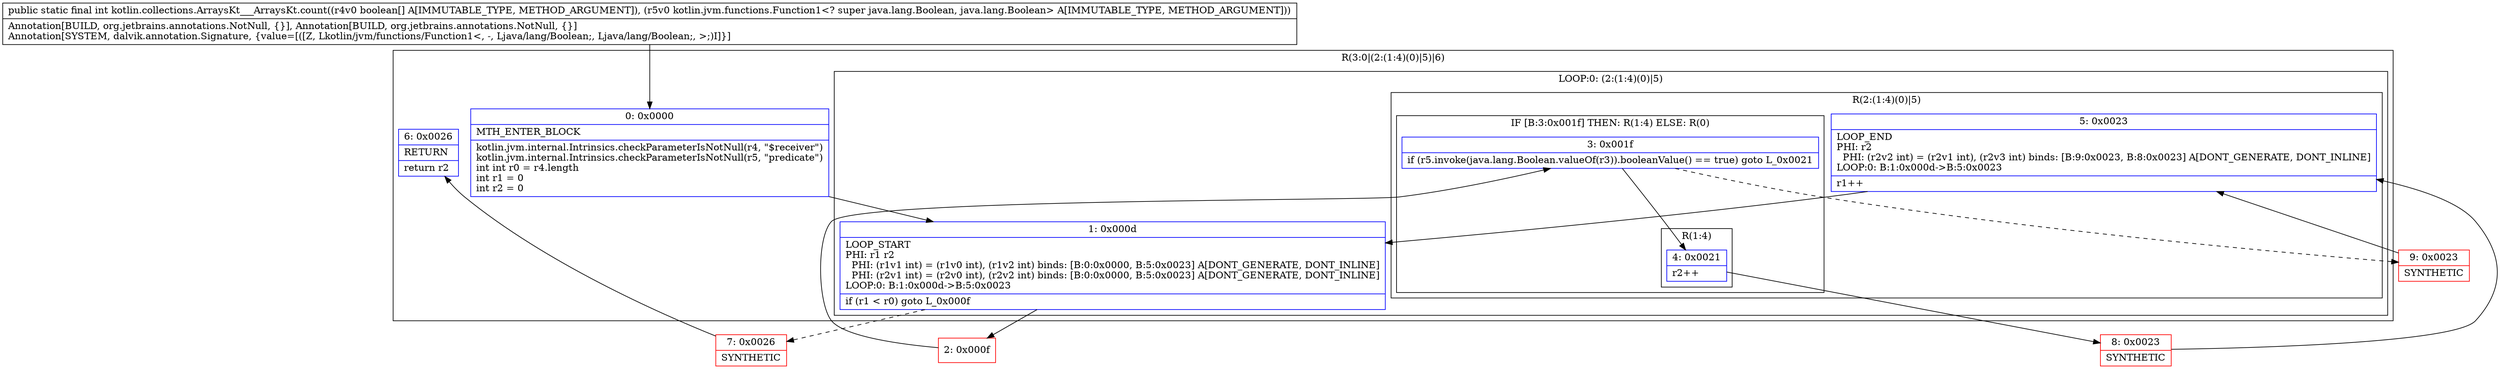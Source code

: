 digraph "CFG forkotlin.collections.ArraysKt___ArraysKt.count([ZLkotlin\/jvm\/functions\/Function1;)I" {
subgraph cluster_Region_2106223980 {
label = "R(3:0|(2:(1:4)(0)|5)|6)";
node [shape=record,color=blue];
Node_0 [shape=record,label="{0\:\ 0x0000|MTH_ENTER_BLOCK\l|kotlin.jvm.internal.Intrinsics.checkParameterIsNotNull(r4, \"$receiver\")\lkotlin.jvm.internal.Intrinsics.checkParameterIsNotNull(r5, \"predicate\")\lint int r0 = r4.length\lint r1 = 0\lint r2 = 0\l}"];
subgraph cluster_LoopRegion_2128094998 {
label = "LOOP:0: (2:(1:4)(0)|5)";
node [shape=record,color=blue];
Node_1 [shape=record,label="{1\:\ 0x000d|LOOP_START\lPHI: r1 r2 \l  PHI: (r1v1 int) = (r1v0 int), (r1v2 int) binds: [B:0:0x0000, B:5:0x0023] A[DONT_GENERATE, DONT_INLINE]\l  PHI: (r2v1 int) = (r2v0 int), (r2v2 int) binds: [B:0:0x0000, B:5:0x0023] A[DONT_GENERATE, DONT_INLINE]\lLOOP:0: B:1:0x000d\-\>B:5:0x0023\l|if (r1 \< r0) goto L_0x000f\l}"];
subgraph cluster_Region_554290757 {
label = "R(2:(1:4)(0)|5)";
node [shape=record,color=blue];
subgraph cluster_IfRegion_1404391262 {
label = "IF [B:3:0x001f] THEN: R(1:4) ELSE: R(0)";
node [shape=record,color=blue];
Node_3 [shape=record,label="{3\:\ 0x001f|if (r5.invoke(java.lang.Boolean.valueOf(r3)).booleanValue() == true) goto L_0x0021\l}"];
subgraph cluster_Region_925673429 {
label = "R(1:4)";
node [shape=record,color=blue];
Node_4 [shape=record,label="{4\:\ 0x0021|r2++\l}"];
}
subgraph cluster_Region_1287888597 {
label = "R(0)";
node [shape=record,color=blue];
}
}
Node_5 [shape=record,label="{5\:\ 0x0023|LOOP_END\lPHI: r2 \l  PHI: (r2v2 int) = (r2v1 int), (r2v3 int) binds: [B:9:0x0023, B:8:0x0023] A[DONT_GENERATE, DONT_INLINE]\lLOOP:0: B:1:0x000d\-\>B:5:0x0023\l|r1++\l}"];
}
}
Node_6 [shape=record,label="{6\:\ 0x0026|RETURN\l|return r2\l}"];
}
Node_2 [shape=record,color=red,label="{2\:\ 0x000f}"];
Node_7 [shape=record,color=red,label="{7\:\ 0x0026|SYNTHETIC\l}"];
Node_8 [shape=record,color=red,label="{8\:\ 0x0023|SYNTHETIC\l}"];
Node_9 [shape=record,color=red,label="{9\:\ 0x0023|SYNTHETIC\l}"];
MethodNode[shape=record,label="{public static final int kotlin.collections.ArraysKt___ArraysKt.count((r4v0 boolean[] A[IMMUTABLE_TYPE, METHOD_ARGUMENT]), (r5v0 kotlin.jvm.functions.Function1\<? super java.lang.Boolean, java.lang.Boolean\> A[IMMUTABLE_TYPE, METHOD_ARGUMENT]))  | Annotation[BUILD, org.jetbrains.annotations.NotNull, \{\}], Annotation[BUILD, org.jetbrains.annotations.NotNull, \{\}]\lAnnotation[SYSTEM, dalvik.annotation.Signature, \{value=[([Z, Lkotlin\/jvm\/functions\/Function1\<, \-, Ljava\/lang\/Boolean;, Ljava\/lang\/Boolean;, \>;)I]\}]\l}"];
MethodNode -> Node_0;
Node_0 -> Node_1;
Node_1 -> Node_2;
Node_1 -> Node_7[style=dashed];
Node_3 -> Node_4;
Node_3 -> Node_9[style=dashed];
Node_4 -> Node_8;
Node_5 -> Node_1;
Node_2 -> Node_3;
Node_7 -> Node_6;
Node_8 -> Node_5;
Node_9 -> Node_5;
}

